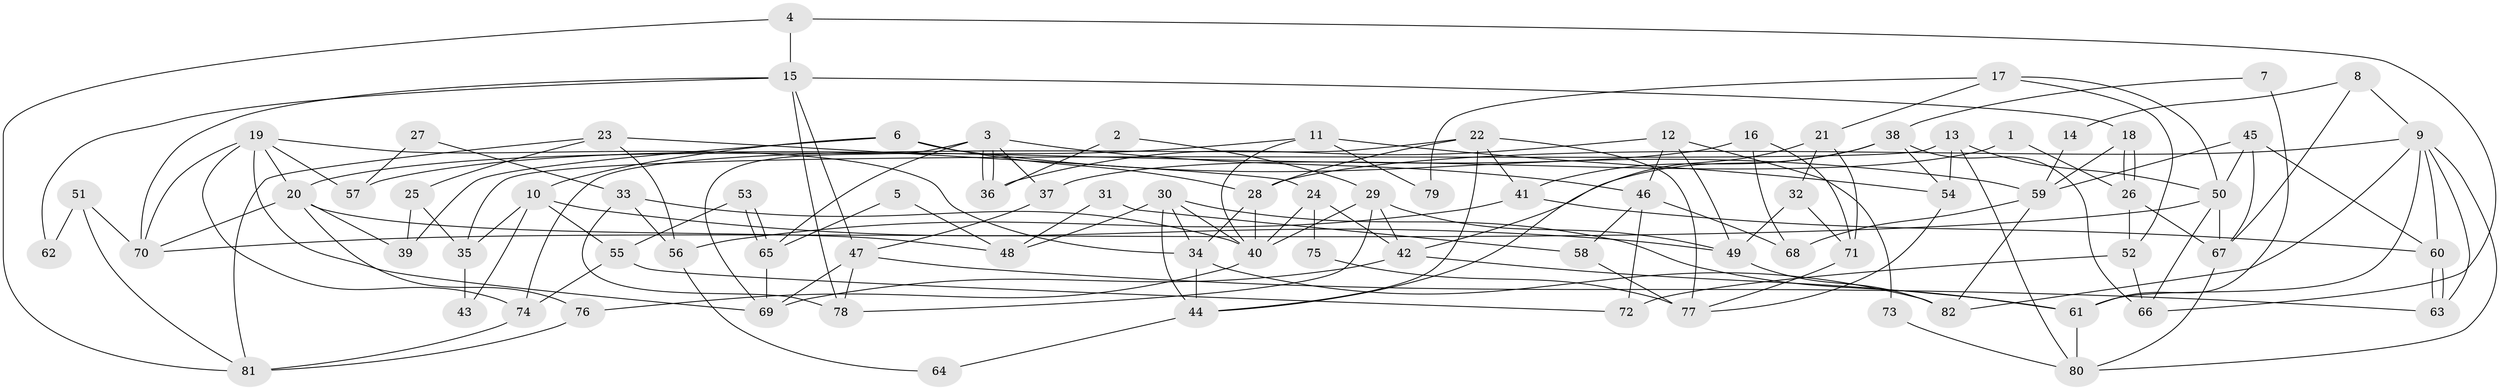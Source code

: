 // coarse degree distribution, {3: 0.1836734693877551, 5: 0.22448979591836735, 9: 0.02040816326530612, 7: 0.061224489795918366, 4: 0.16326530612244897, 6: 0.08163265306122448, 2: 0.10204081632653061, 8: 0.12244897959183673, 11: 0.04081632653061224}
// Generated by graph-tools (version 1.1) at 2025/18/03/04/25 18:18:48]
// undirected, 82 vertices, 164 edges
graph export_dot {
graph [start="1"]
  node [color=gray90,style=filled];
  1;
  2;
  3;
  4;
  5;
  6;
  7;
  8;
  9;
  10;
  11;
  12;
  13;
  14;
  15;
  16;
  17;
  18;
  19;
  20;
  21;
  22;
  23;
  24;
  25;
  26;
  27;
  28;
  29;
  30;
  31;
  32;
  33;
  34;
  35;
  36;
  37;
  38;
  39;
  40;
  41;
  42;
  43;
  44;
  45;
  46;
  47;
  48;
  49;
  50;
  51;
  52;
  53;
  54;
  55;
  56;
  57;
  58;
  59;
  60;
  61;
  62;
  63;
  64;
  65;
  66;
  67;
  68;
  69;
  70;
  71;
  72;
  73;
  74;
  75;
  76;
  77;
  78;
  79;
  80;
  81;
  82;
  1 -- 37;
  1 -- 26;
  2 -- 36;
  2 -- 29;
  3 -- 36;
  3 -- 36;
  3 -- 69;
  3 -- 37;
  3 -- 46;
  3 -- 65;
  4 -- 66;
  4 -- 15;
  4 -- 81;
  5 -- 65;
  5 -- 48;
  6 -- 59;
  6 -- 28;
  6 -- 10;
  6 -- 39;
  7 -- 61;
  7 -- 38;
  8 -- 67;
  8 -- 9;
  8 -- 14;
  9 -- 80;
  9 -- 63;
  9 -- 28;
  9 -- 60;
  9 -- 61;
  9 -- 82;
  10 -- 35;
  10 -- 43;
  10 -- 49;
  10 -- 55;
  11 -- 40;
  11 -- 20;
  11 -- 54;
  11 -- 79;
  12 -- 46;
  12 -- 49;
  12 -- 36;
  12 -- 73;
  13 -- 80;
  13 -- 50;
  13 -- 35;
  13 -- 54;
  14 -- 59;
  15 -- 78;
  15 -- 70;
  15 -- 18;
  15 -- 47;
  15 -- 62;
  16 -- 71;
  16 -- 68;
  16 -- 57;
  17 -- 50;
  17 -- 52;
  17 -- 21;
  17 -- 79;
  18 -- 26;
  18 -- 26;
  18 -- 59;
  19 -- 34;
  19 -- 74;
  19 -- 20;
  19 -- 57;
  19 -- 69;
  19 -- 70;
  20 -- 76;
  20 -- 39;
  20 -- 48;
  20 -- 70;
  21 -- 44;
  21 -- 32;
  21 -- 71;
  22 -- 41;
  22 -- 28;
  22 -- 44;
  22 -- 74;
  22 -- 77;
  23 -- 56;
  23 -- 24;
  23 -- 25;
  23 -- 81;
  24 -- 42;
  24 -- 40;
  24 -- 75;
  25 -- 39;
  25 -- 35;
  26 -- 67;
  26 -- 52;
  27 -- 33;
  27 -- 57;
  28 -- 40;
  28 -- 34;
  29 -- 49;
  29 -- 42;
  29 -- 40;
  29 -- 78;
  30 -- 34;
  30 -- 44;
  30 -- 40;
  30 -- 48;
  30 -- 61;
  31 -- 48;
  31 -- 58;
  32 -- 71;
  32 -- 49;
  33 -- 40;
  33 -- 78;
  33 -- 56;
  34 -- 82;
  34 -- 44;
  35 -- 43;
  37 -- 47;
  38 -- 54;
  38 -- 42;
  38 -- 41;
  38 -- 66;
  40 -- 76;
  41 -- 60;
  41 -- 56;
  42 -- 69;
  42 -- 61;
  44 -- 64;
  45 -- 60;
  45 -- 59;
  45 -- 50;
  45 -- 67;
  46 -- 72;
  46 -- 58;
  46 -- 68;
  47 -- 69;
  47 -- 63;
  47 -- 78;
  49 -- 82;
  50 -- 70;
  50 -- 66;
  50 -- 67;
  51 -- 81;
  51 -- 70;
  51 -- 62;
  52 -- 66;
  52 -- 72;
  53 -- 65;
  53 -- 65;
  53 -- 55;
  54 -- 77;
  55 -- 74;
  55 -- 72;
  56 -- 64;
  58 -- 77;
  59 -- 82;
  59 -- 68;
  60 -- 63;
  60 -- 63;
  61 -- 80;
  65 -- 69;
  67 -- 80;
  71 -- 77;
  73 -- 80;
  74 -- 81;
  75 -- 77;
  76 -- 81;
}
